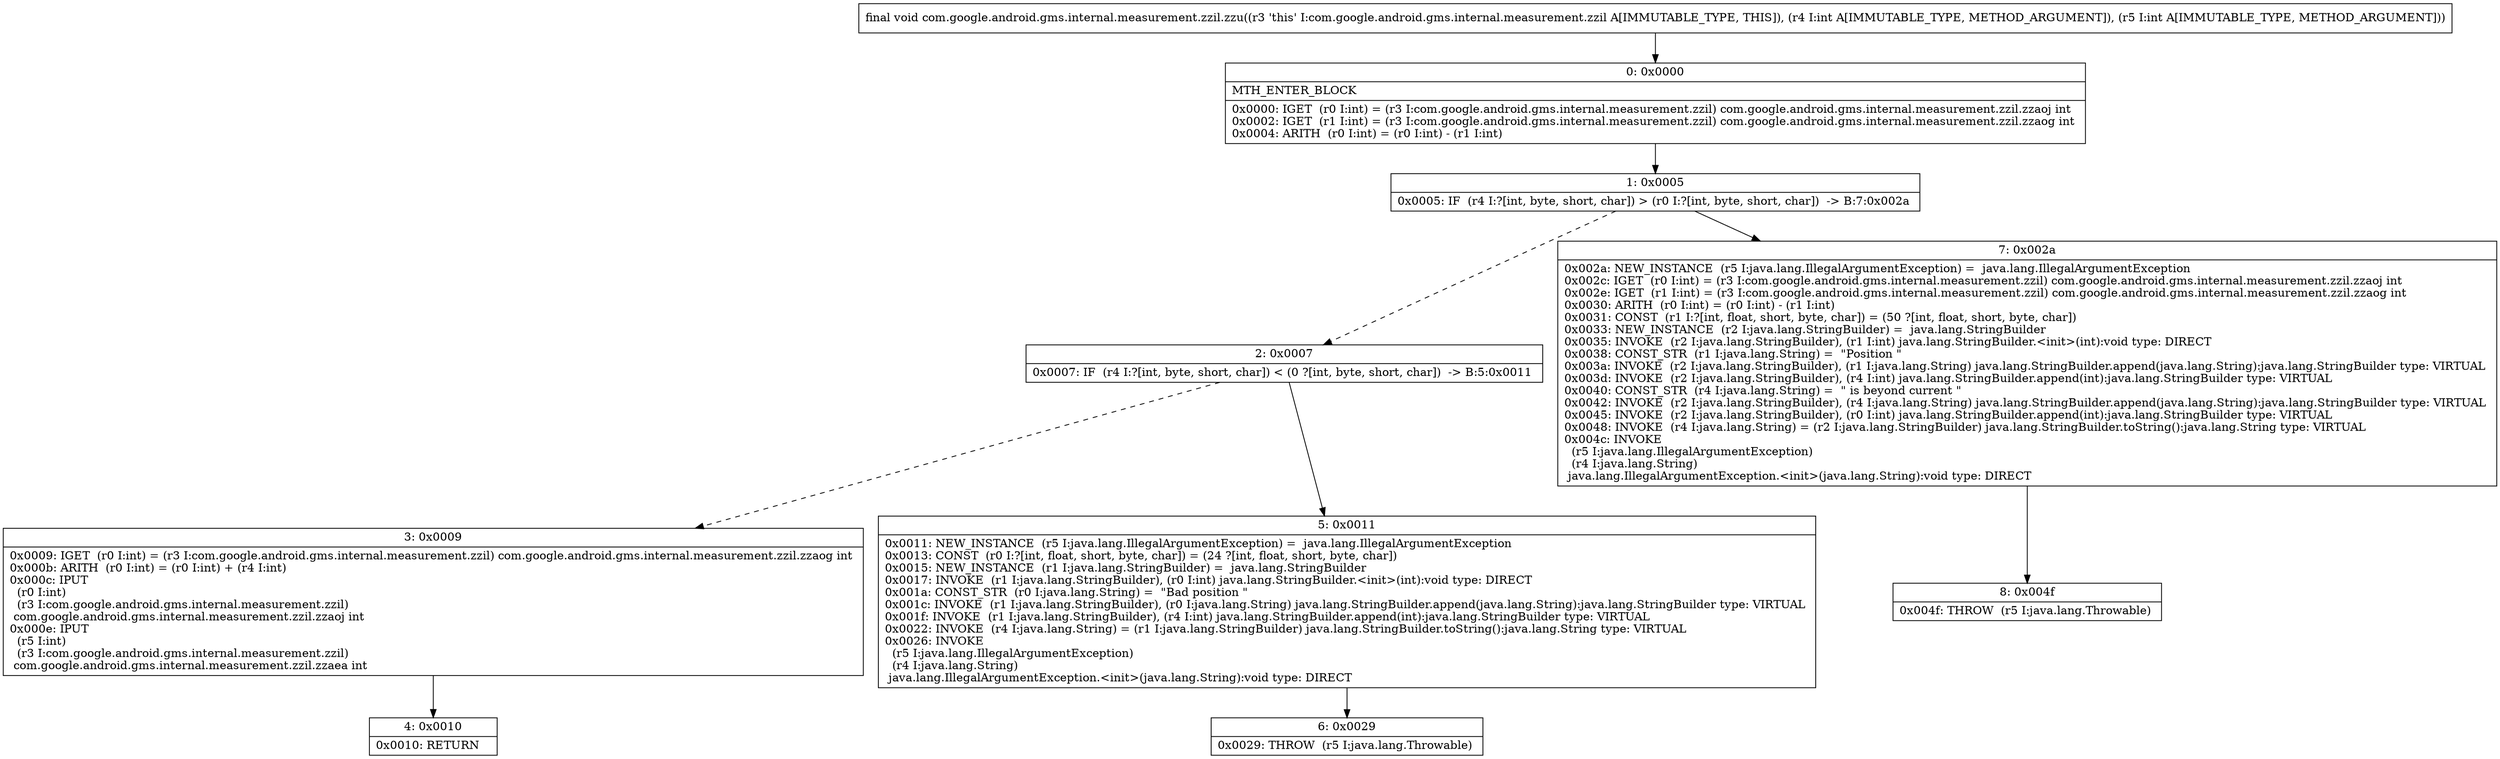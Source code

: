 digraph "CFG forcom.google.android.gms.internal.measurement.zzil.zzu(II)V" {
Node_0 [shape=record,label="{0\:\ 0x0000|MTH_ENTER_BLOCK\l|0x0000: IGET  (r0 I:int) = (r3 I:com.google.android.gms.internal.measurement.zzil) com.google.android.gms.internal.measurement.zzil.zzaoj int \l0x0002: IGET  (r1 I:int) = (r3 I:com.google.android.gms.internal.measurement.zzil) com.google.android.gms.internal.measurement.zzil.zzaog int \l0x0004: ARITH  (r0 I:int) = (r0 I:int) \- (r1 I:int) \l}"];
Node_1 [shape=record,label="{1\:\ 0x0005|0x0005: IF  (r4 I:?[int, byte, short, char]) \> (r0 I:?[int, byte, short, char])  \-\> B:7:0x002a \l}"];
Node_2 [shape=record,label="{2\:\ 0x0007|0x0007: IF  (r4 I:?[int, byte, short, char]) \< (0 ?[int, byte, short, char])  \-\> B:5:0x0011 \l}"];
Node_3 [shape=record,label="{3\:\ 0x0009|0x0009: IGET  (r0 I:int) = (r3 I:com.google.android.gms.internal.measurement.zzil) com.google.android.gms.internal.measurement.zzil.zzaog int \l0x000b: ARITH  (r0 I:int) = (r0 I:int) + (r4 I:int) \l0x000c: IPUT  \l  (r0 I:int)\l  (r3 I:com.google.android.gms.internal.measurement.zzil)\l com.google.android.gms.internal.measurement.zzil.zzaoj int \l0x000e: IPUT  \l  (r5 I:int)\l  (r3 I:com.google.android.gms.internal.measurement.zzil)\l com.google.android.gms.internal.measurement.zzil.zzaea int \l}"];
Node_4 [shape=record,label="{4\:\ 0x0010|0x0010: RETURN   \l}"];
Node_5 [shape=record,label="{5\:\ 0x0011|0x0011: NEW_INSTANCE  (r5 I:java.lang.IllegalArgumentException) =  java.lang.IllegalArgumentException \l0x0013: CONST  (r0 I:?[int, float, short, byte, char]) = (24 ?[int, float, short, byte, char]) \l0x0015: NEW_INSTANCE  (r1 I:java.lang.StringBuilder) =  java.lang.StringBuilder \l0x0017: INVOKE  (r1 I:java.lang.StringBuilder), (r0 I:int) java.lang.StringBuilder.\<init\>(int):void type: DIRECT \l0x001a: CONST_STR  (r0 I:java.lang.String) =  \"Bad position \" \l0x001c: INVOKE  (r1 I:java.lang.StringBuilder), (r0 I:java.lang.String) java.lang.StringBuilder.append(java.lang.String):java.lang.StringBuilder type: VIRTUAL \l0x001f: INVOKE  (r1 I:java.lang.StringBuilder), (r4 I:int) java.lang.StringBuilder.append(int):java.lang.StringBuilder type: VIRTUAL \l0x0022: INVOKE  (r4 I:java.lang.String) = (r1 I:java.lang.StringBuilder) java.lang.StringBuilder.toString():java.lang.String type: VIRTUAL \l0x0026: INVOKE  \l  (r5 I:java.lang.IllegalArgumentException)\l  (r4 I:java.lang.String)\l java.lang.IllegalArgumentException.\<init\>(java.lang.String):void type: DIRECT \l}"];
Node_6 [shape=record,label="{6\:\ 0x0029|0x0029: THROW  (r5 I:java.lang.Throwable) \l}"];
Node_7 [shape=record,label="{7\:\ 0x002a|0x002a: NEW_INSTANCE  (r5 I:java.lang.IllegalArgumentException) =  java.lang.IllegalArgumentException \l0x002c: IGET  (r0 I:int) = (r3 I:com.google.android.gms.internal.measurement.zzil) com.google.android.gms.internal.measurement.zzil.zzaoj int \l0x002e: IGET  (r1 I:int) = (r3 I:com.google.android.gms.internal.measurement.zzil) com.google.android.gms.internal.measurement.zzil.zzaog int \l0x0030: ARITH  (r0 I:int) = (r0 I:int) \- (r1 I:int) \l0x0031: CONST  (r1 I:?[int, float, short, byte, char]) = (50 ?[int, float, short, byte, char]) \l0x0033: NEW_INSTANCE  (r2 I:java.lang.StringBuilder) =  java.lang.StringBuilder \l0x0035: INVOKE  (r2 I:java.lang.StringBuilder), (r1 I:int) java.lang.StringBuilder.\<init\>(int):void type: DIRECT \l0x0038: CONST_STR  (r1 I:java.lang.String) =  \"Position \" \l0x003a: INVOKE  (r2 I:java.lang.StringBuilder), (r1 I:java.lang.String) java.lang.StringBuilder.append(java.lang.String):java.lang.StringBuilder type: VIRTUAL \l0x003d: INVOKE  (r2 I:java.lang.StringBuilder), (r4 I:int) java.lang.StringBuilder.append(int):java.lang.StringBuilder type: VIRTUAL \l0x0040: CONST_STR  (r4 I:java.lang.String) =  \" is beyond current \" \l0x0042: INVOKE  (r2 I:java.lang.StringBuilder), (r4 I:java.lang.String) java.lang.StringBuilder.append(java.lang.String):java.lang.StringBuilder type: VIRTUAL \l0x0045: INVOKE  (r2 I:java.lang.StringBuilder), (r0 I:int) java.lang.StringBuilder.append(int):java.lang.StringBuilder type: VIRTUAL \l0x0048: INVOKE  (r4 I:java.lang.String) = (r2 I:java.lang.StringBuilder) java.lang.StringBuilder.toString():java.lang.String type: VIRTUAL \l0x004c: INVOKE  \l  (r5 I:java.lang.IllegalArgumentException)\l  (r4 I:java.lang.String)\l java.lang.IllegalArgumentException.\<init\>(java.lang.String):void type: DIRECT \l}"];
Node_8 [shape=record,label="{8\:\ 0x004f|0x004f: THROW  (r5 I:java.lang.Throwable) \l}"];
MethodNode[shape=record,label="{final void com.google.android.gms.internal.measurement.zzil.zzu((r3 'this' I:com.google.android.gms.internal.measurement.zzil A[IMMUTABLE_TYPE, THIS]), (r4 I:int A[IMMUTABLE_TYPE, METHOD_ARGUMENT]), (r5 I:int A[IMMUTABLE_TYPE, METHOD_ARGUMENT])) }"];
MethodNode -> Node_0;
Node_0 -> Node_1;
Node_1 -> Node_2[style=dashed];
Node_1 -> Node_7;
Node_2 -> Node_3[style=dashed];
Node_2 -> Node_5;
Node_3 -> Node_4;
Node_5 -> Node_6;
Node_7 -> Node_8;
}

